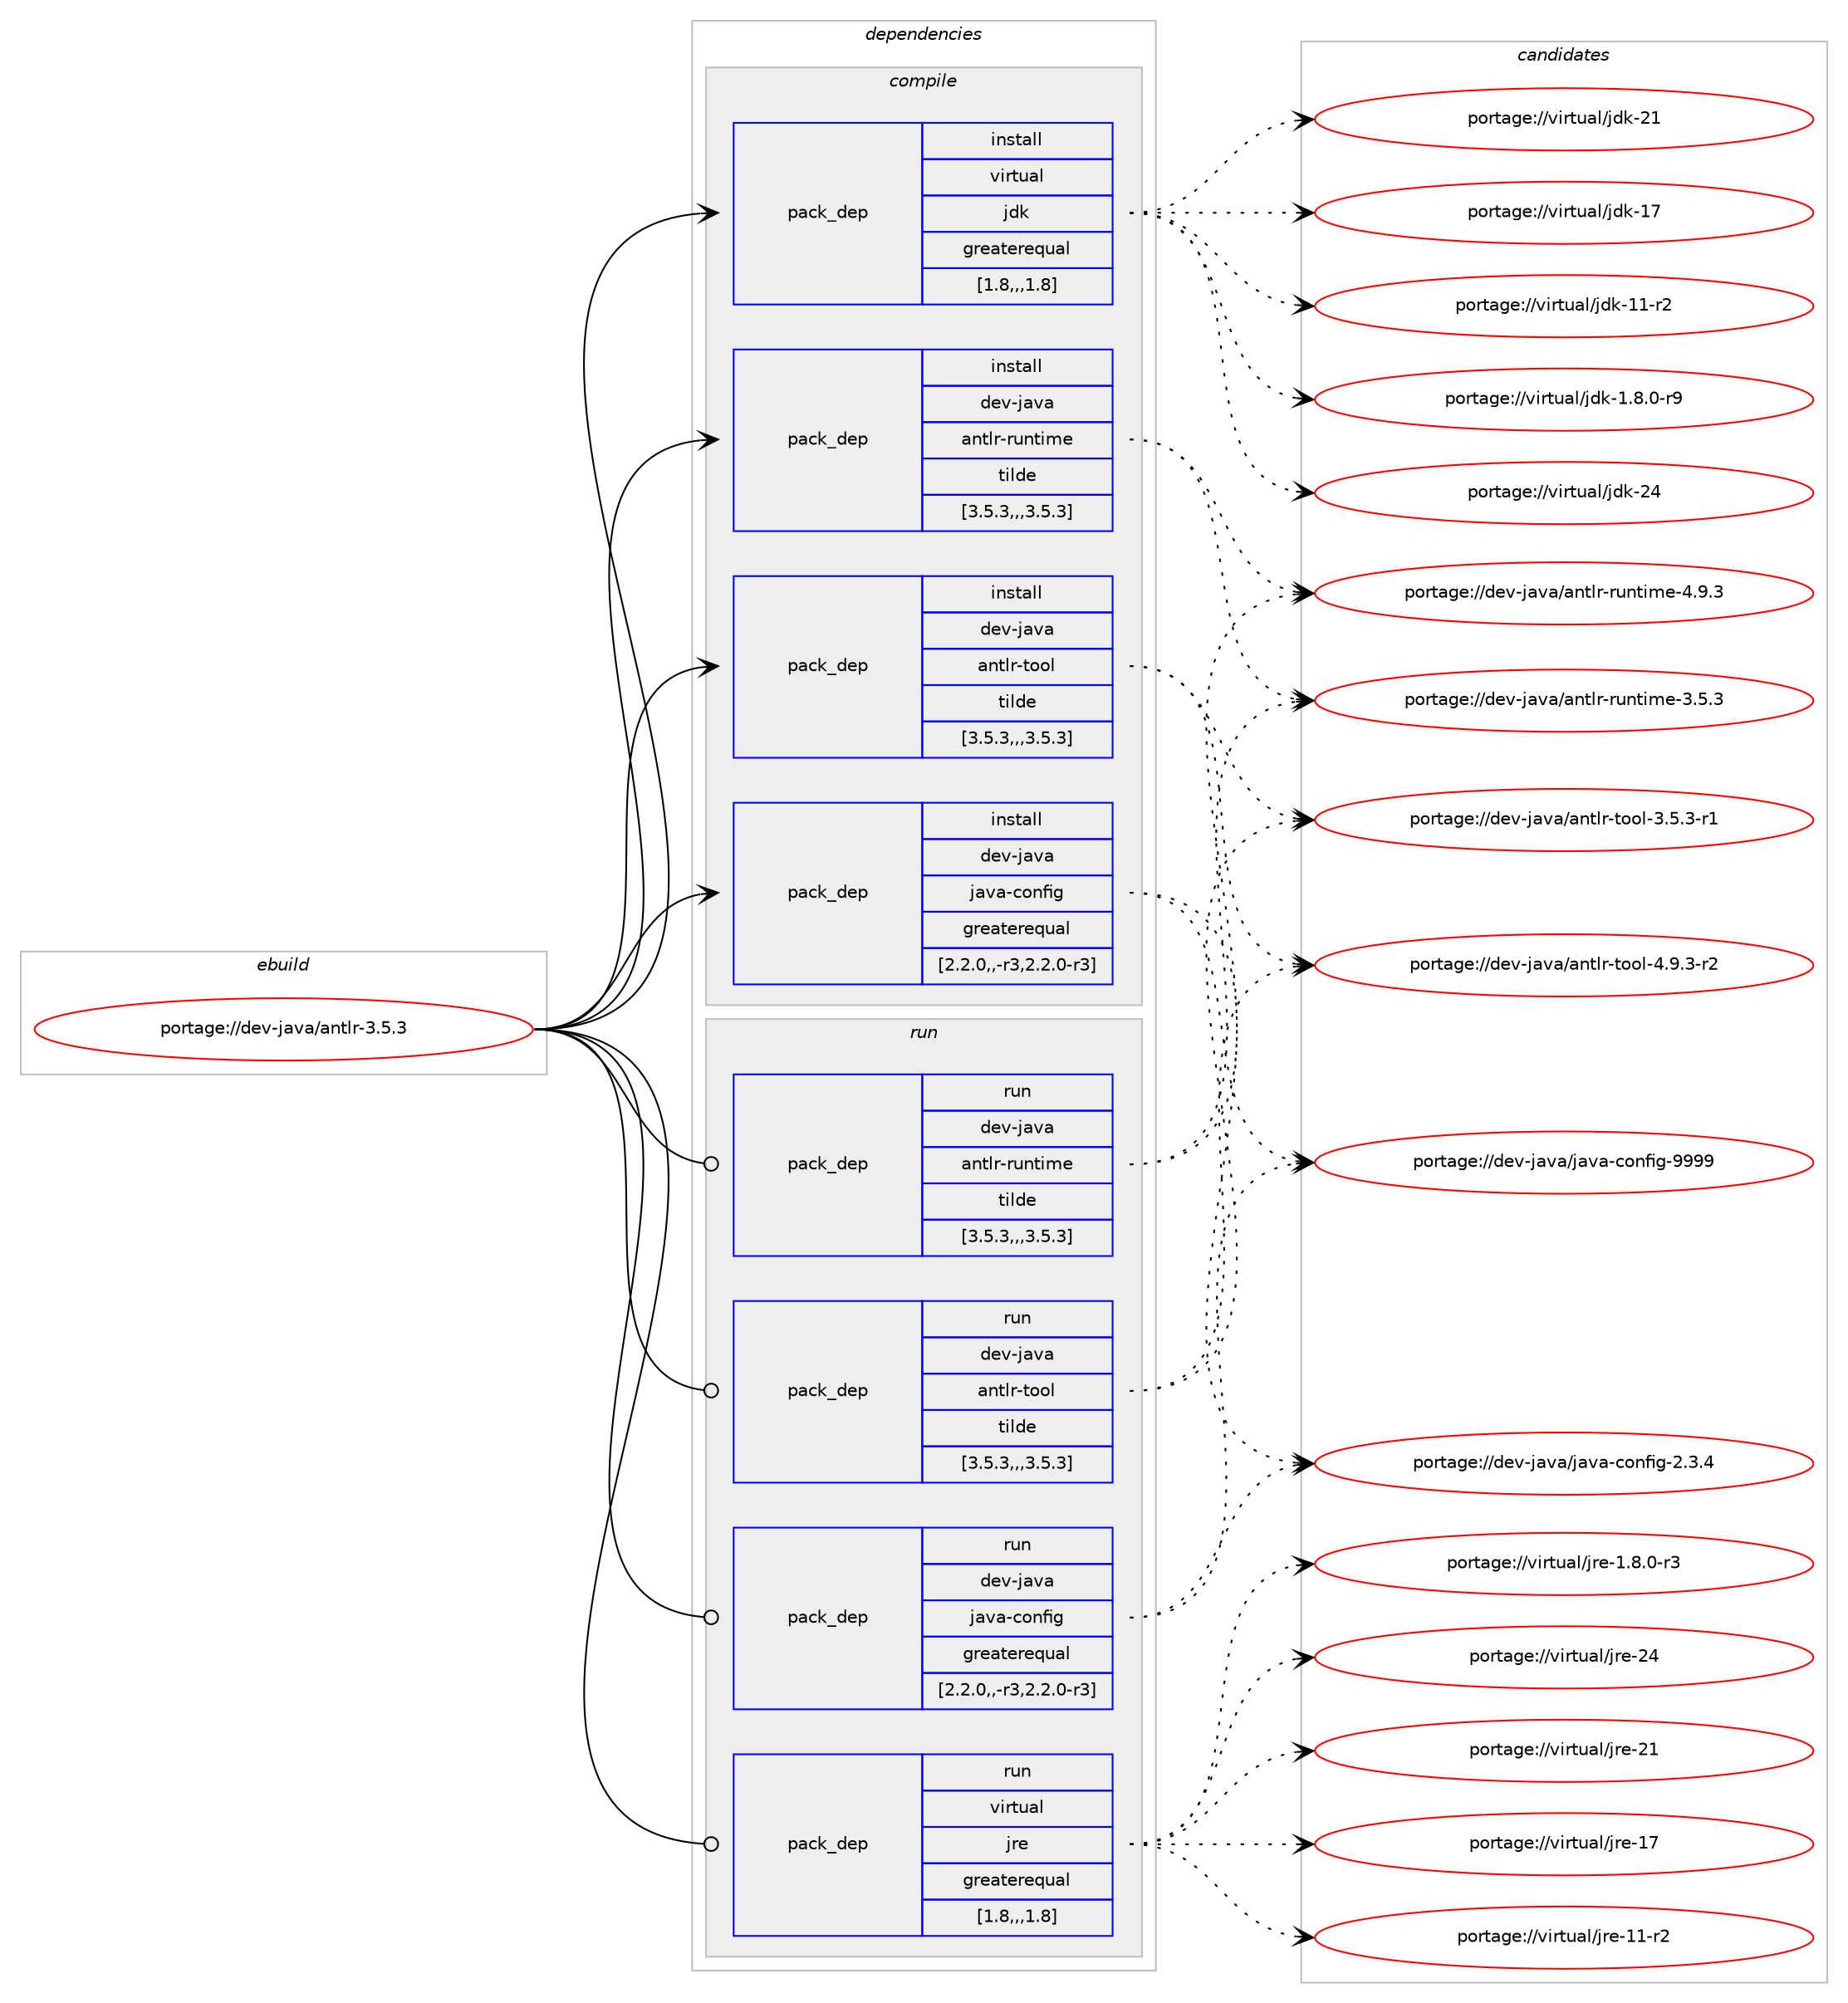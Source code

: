 digraph prolog {

# *************
# Graph options
# *************

newrank=true;
concentrate=true;
compound=true;
graph [rankdir=LR,fontname=Helvetica,fontsize=10,ranksep=1.5];#, ranksep=2.5, nodesep=0.2];
edge  [arrowhead=vee];
node  [fontname=Helvetica,fontsize=10];

# **********
# The ebuild
# **********

subgraph cluster_leftcol {
color=gray;
label=<<i>ebuild</i>>;
id [label="portage://dev-java/antlr-3.5.3", color=red, width=4, href="../dev-java/antlr-3.5.3.svg"];
}

# ****************
# The dependencies
# ****************

subgraph cluster_midcol {
color=gray;
label=<<i>dependencies</i>>;
subgraph cluster_compile {
fillcolor="#eeeeee";
style=filled;
label=<<i>compile</i>>;
subgraph pack70168 {
dependency92659 [label=<<TABLE BORDER="0" CELLBORDER="1" CELLSPACING="0" CELLPADDING="4" WIDTH="220"><TR><TD ROWSPAN="6" CELLPADDING="30">pack_dep</TD></TR><TR><TD WIDTH="110">install</TD></TR><TR><TD>dev-java</TD></TR><TR><TD>antlr-runtime</TD></TR><TR><TD>tilde</TD></TR><TR><TD>[3.5.3,,,3.5.3]</TD></TR></TABLE>>, shape=none, color=blue];
}
id:e -> dependency92659:w [weight=20,style="solid",arrowhead="vee"];
subgraph pack70169 {
dependency92660 [label=<<TABLE BORDER="0" CELLBORDER="1" CELLSPACING="0" CELLPADDING="4" WIDTH="220"><TR><TD ROWSPAN="6" CELLPADDING="30">pack_dep</TD></TR><TR><TD WIDTH="110">install</TD></TR><TR><TD>dev-java</TD></TR><TR><TD>antlr-tool</TD></TR><TR><TD>tilde</TD></TR><TR><TD>[3.5.3,,,3.5.3]</TD></TR></TABLE>>, shape=none, color=blue];
}
id:e -> dependency92660:w [weight=20,style="solid",arrowhead="vee"];
subgraph pack70170 {
dependency92661 [label=<<TABLE BORDER="0" CELLBORDER="1" CELLSPACING="0" CELLPADDING="4" WIDTH="220"><TR><TD ROWSPAN="6" CELLPADDING="30">pack_dep</TD></TR><TR><TD WIDTH="110">install</TD></TR><TR><TD>dev-java</TD></TR><TR><TD>java-config</TD></TR><TR><TD>greaterequal</TD></TR><TR><TD>[2.2.0,,-r3,2.2.0-r3]</TD></TR></TABLE>>, shape=none, color=blue];
}
id:e -> dependency92661:w [weight=20,style="solid",arrowhead="vee"];
subgraph pack70171 {
dependency92662 [label=<<TABLE BORDER="0" CELLBORDER="1" CELLSPACING="0" CELLPADDING="4" WIDTH="220"><TR><TD ROWSPAN="6" CELLPADDING="30">pack_dep</TD></TR><TR><TD WIDTH="110">install</TD></TR><TR><TD>virtual</TD></TR><TR><TD>jdk</TD></TR><TR><TD>greaterequal</TD></TR><TR><TD>[1.8,,,1.8]</TD></TR></TABLE>>, shape=none, color=blue];
}
id:e -> dependency92662:w [weight=20,style="solid",arrowhead="vee"];
}
subgraph cluster_compileandrun {
fillcolor="#eeeeee";
style=filled;
label=<<i>compile and run</i>>;
}
subgraph cluster_run {
fillcolor="#eeeeee";
style=filled;
label=<<i>run</i>>;
subgraph pack70172 {
dependency92663 [label=<<TABLE BORDER="0" CELLBORDER="1" CELLSPACING="0" CELLPADDING="4" WIDTH="220"><TR><TD ROWSPAN="6" CELLPADDING="30">pack_dep</TD></TR><TR><TD WIDTH="110">run</TD></TR><TR><TD>dev-java</TD></TR><TR><TD>antlr-runtime</TD></TR><TR><TD>tilde</TD></TR><TR><TD>[3.5.3,,,3.5.3]</TD></TR></TABLE>>, shape=none, color=blue];
}
id:e -> dependency92663:w [weight=20,style="solid",arrowhead="odot"];
subgraph pack70173 {
dependency92664 [label=<<TABLE BORDER="0" CELLBORDER="1" CELLSPACING="0" CELLPADDING="4" WIDTH="220"><TR><TD ROWSPAN="6" CELLPADDING="30">pack_dep</TD></TR><TR><TD WIDTH="110">run</TD></TR><TR><TD>dev-java</TD></TR><TR><TD>antlr-tool</TD></TR><TR><TD>tilde</TD></TR><TR><TD>[3.5.3,,,3.5.3]</TD></TR></TABLE>>, shape=none, color=blue];
}
id:e -> dependency92664:w [weight=20,style="solid",arrowhead="odot"];
subgraph pack70174 {
dependency92665 [label=<<TABLE BORDER="0" CELLBORDER="1" CELLSPACING="0" CELLPADDING="4" WIDTH="220"><TR><TD ROWSPAN="6" CELLPADDING="30">pack_dep</TD></TR><TR><TD WIDTH="110">run</TD></TR><TR><TD>dev-java</TD></TR><TR><TD>java-config</TD></TR><TR><TD>greaterequal</TD></TR><TR><TD>[2.2.0,,-r3,2.2.0-r3]</TD></TR></TABLE>>, shape=none, color=blue];
}
id:e -> dependency92665:w [weight=20,style="solid",arrowhead="odot"];
subgraph pack70175 {
dependency92666 [label=<<TABLE BORDER="0" CELLBORDER="1" CELLSPACING="0" CELLPADDING="4" WIDTH="220"><TR><TD ROWSPAN="6" CELLPADDING="30">pack_dep</TD></TR><TR><TD WIDTH="110">run</TD></TR><TR><TD>virtual</TD></TR><TR><TD>jre</TD></TR><TR><TD>greaterequal</TD></TR><TR><TD>[1.8,,,1.8]</TD></TR></TABLE>>, shape=none, color=blue];
}
id:e -> dependency92666:w [weight=20,style="solid",arrowhead="odot"];
}
}

# **************
# The candidates
# **************

subgraph cluster_choices {
rank=same;
color=gray;
label=<<i>candidates</i>>;

subgraph choice70168 {
color=black;
nodesep=1;
choice100101118451069711897479711011610811445114117110116105109101455246574651 [label="portage://dev-java/antlr-runtime-4.9.3", color=red, width=4,href="../dev-java/antlr-runtime-4.9.3.svg"];
choice100101118451069711897479711011610811445114117110116105109101455146534651 [label="portage://dev-java/antlr-runtime-3.5.3", color=red, width=4,href="../dev-java/antlr-runtime-3.5.3.svg"];
dependency92659:e -> choice100101118451069711897479711011610811445114117110116105109101455246574651:w [style=dotted,weight="100"];
dependency92659:e -> choice100101118451069711897479711011610811445114117110116105109101455146534651:w [style=dotted,weight="100"];
}
subgraph choice70169 {
color=black;
nodesep=1;
choice1001011184510697118974797110116108114451161111111084552465746514511450 [label="portage://dev-java/antlr-tool-4.9.3-r2", color=red, width=4,href="../dev-java/antlr-tool-4.9.3-r2.svg"];
choice1001011184510697118974797110116108114451161111111084551465346514511449 [label="portage://dev-java/antlr-tool-3.5.3-r1", color=red, width=4,href="../dev-java/antlr-tool-3.5.3-r1.svg"];
dependency92660:e -> choice1001011184510697118974797110116108114451161111111084552465746514511450:w [style=dotted,weight="100"];
dependency92660:e -> choice1001011184510697118974797110116108114451161111111084551465346514511449:w [style=dotted,weight="100"];
}
subgraph choice70170 {
color=black;
nodesep=1;
choice10010111845106971189747106971189745991111101021051034557575757 [label="portage://dev-java/java-config-9999", color=red, width=4,href="../dev-java/java-config-9999.svg"];
choice1001011184510697118974710697118974599111110102105103455046514652 [label="portage://dev-java/java-config-2.3.4", color=red, width=4,href="../dev-java/java-config-2.3.4.svg"];
dependency92661:e -> choice10010111845106971189747106971189745991111101021051034557575757:w [style=dotted,weight="100"];
dependency92661:e -> choice1001011184510697118974710697118974599111110102105103455046514652:w [style=dotted,weight="100"];
}
subgraph choice70171 {
color=black;
nodesep=1;
choice1181051141161179710847106100107455052 [label="portage://virtual/jdk-24", color=red, width=4,href="../virtual/jdk-24.svg"];
choice1181051141161179710847106100107455049 [label="portage://virtual/jdk-21", color=red, width=4,href="../virtual/jdk-21.svg"];
choice1181051141161179710847106100107454955 [label="portage://virtual/jdk-17", color=red, width=4,href="../virtual/jdk-17.svg"];
choice11810511411611797108471061001074549494511450 [label="portage://virtual/jdk-11-r2", color=red, width=4,href="../virtual/jdk-11-r2.svg"];
choice11810511411611797108471061001074549465646484511457 [label="portage://virtual/jdk-1.8.0-r9", color=red, width=4,href="../virtual/jdk-1.8.0-r9.svg"];
dependency92662:e -> choice1181051141161179710847106100107455052:w [style=dotted,weight="100"];
dependency92662:e -> choice1181051141161179710847106100107455049:w [style=dotted,weight="100"];
dependency92662:e -> choice1181051141161179710847106100107454955:w [style=dotted,weight="100"];
dependency92662:e -> choice11810511411611797108471061001074549494511450:w [style=dotted,weight="100"];
dependency92662:e -> choice11810511411611797108471061001074549465646484511457:w [style=dotted,weight="100"];
}
subgraph choice70172 {
color=black;
nodesep=1;
choice100101118451069711897479711011610811445114117110116105109101455246574651 [label="portage://dev-java/antlr-runtime-4.9.3", color=red, width=4,href="../dev-java/antlr-runtime-4.9.3.svg"];
choice100101118451069711897479711011610811445114117110116105109101455146534651 [label="portage://dev-java/antlr-runtime-3.5.3", color=red, width=4,href="../dev-java/antlr-runtime-3.5.3.svg"];
dependency92663:e -> choice100101118451069711897479711011610811445114117110116105109101455246574651:w [style=dotted,weight="100"];
dependency92663:e -> choice100101118451069711897479711011610811445114117110116105109101455146534651:w [style=dotted,weight="100"];
}
subgraph choice70173 {
color=black;
nodesep=1;
choice1001011184510697118974797110116108114451161111111084552465746514511450 [label="portage://dev-java/antlr-tool-4.9.3-r2", color=red, width=4,href="../dev-java/antlr-tool-4.9.3-r2.svg"];
choice1001011184510697118974797110116108114451161111111084551465346514511449 [label="portage://dev-java/antlr-tool-3.5.3-r1", color=red, width=4,href="../dev-java/antlr-tool-3.5.3-r1.svg"];
dependency92664:e -> choice1001011184510697118974797110116108114451161111111084552465746514511450:w [style=dotted,weight="100"];
dependency92664:e -> choice1001011184510697118974797110116108114451161111111084551465346514511449:w [style=dotted,weight="100"];
}
subgraph choice70174 {
color=black;
nodesep=1;
choice10010111845106971189747106971189745991111101021051034557575757 [label="portage://dev-java/java-config-9999", color=red, width=4,href="../dev-java/java-config-9999.svg"];
choice1001011184510697118974710697118974599111110102105103455046514652 [label="portage://dev-java/java-config-2.3.4", color=red, width=4,href="../dev-java/java-config-2.3.4.svg"];
dependency92665:e -> choice10010111845106971189747106971189745991111101021051034557575757:w [style=dotted,weight="100"];
dependency92665:e -> choice1001011184510697118974710697118974599111110102105103455046514652:w [style=dotted,weight="100"];
}
subgraph choice70175 {
color=black;
nodesep=1;
choice1181051141161179710847106114101455052 [label="portage://virtual/jre-24", color=red, width=4,href="../virtual/jre-24.svg"];
choice1181051141161179710847106114101455049 [label="portage://virtual/jre-21", color=red, width=4,href="../virtual/jre-21.svg"];
choice1181051141161179710847106114101454955 [label="portage://virtual/jre-17", color=red, width=4,href="../virtual/jre-17.svg"];
choice11810511411611797108471061141014549494511450 [label="portage://virtual/jre-11-r2", color=red, width=4,href="../virtual/jre-11-r2.svg"];
choice11810511411611797108471061141014549465646484511451 [label="portage://virtual/jre-1.8.0-r3", color=red, width=4,href="../virtual/jre-1.8.0-r3.svg"];
dependency92666:e -> choice1181051141161179710847106114101455052:w [style=dotted,weight="100"];
dependency92666:e -> choice1181051141161179710847106114101455049:w [style=dotted,weight="100"];
dependency92666:e -> choice1181051141161179710847106114101454955:w [style=dotted,weight="100"];
dependency92666:e -> choice11810511411611797108471061141014549494511450:w [style=dotted,weight="100"];
dependency92666:e -> choice11810511411611797108471061141014549465646484511451:w [style=dotted,weight="100"];
}
}

}
